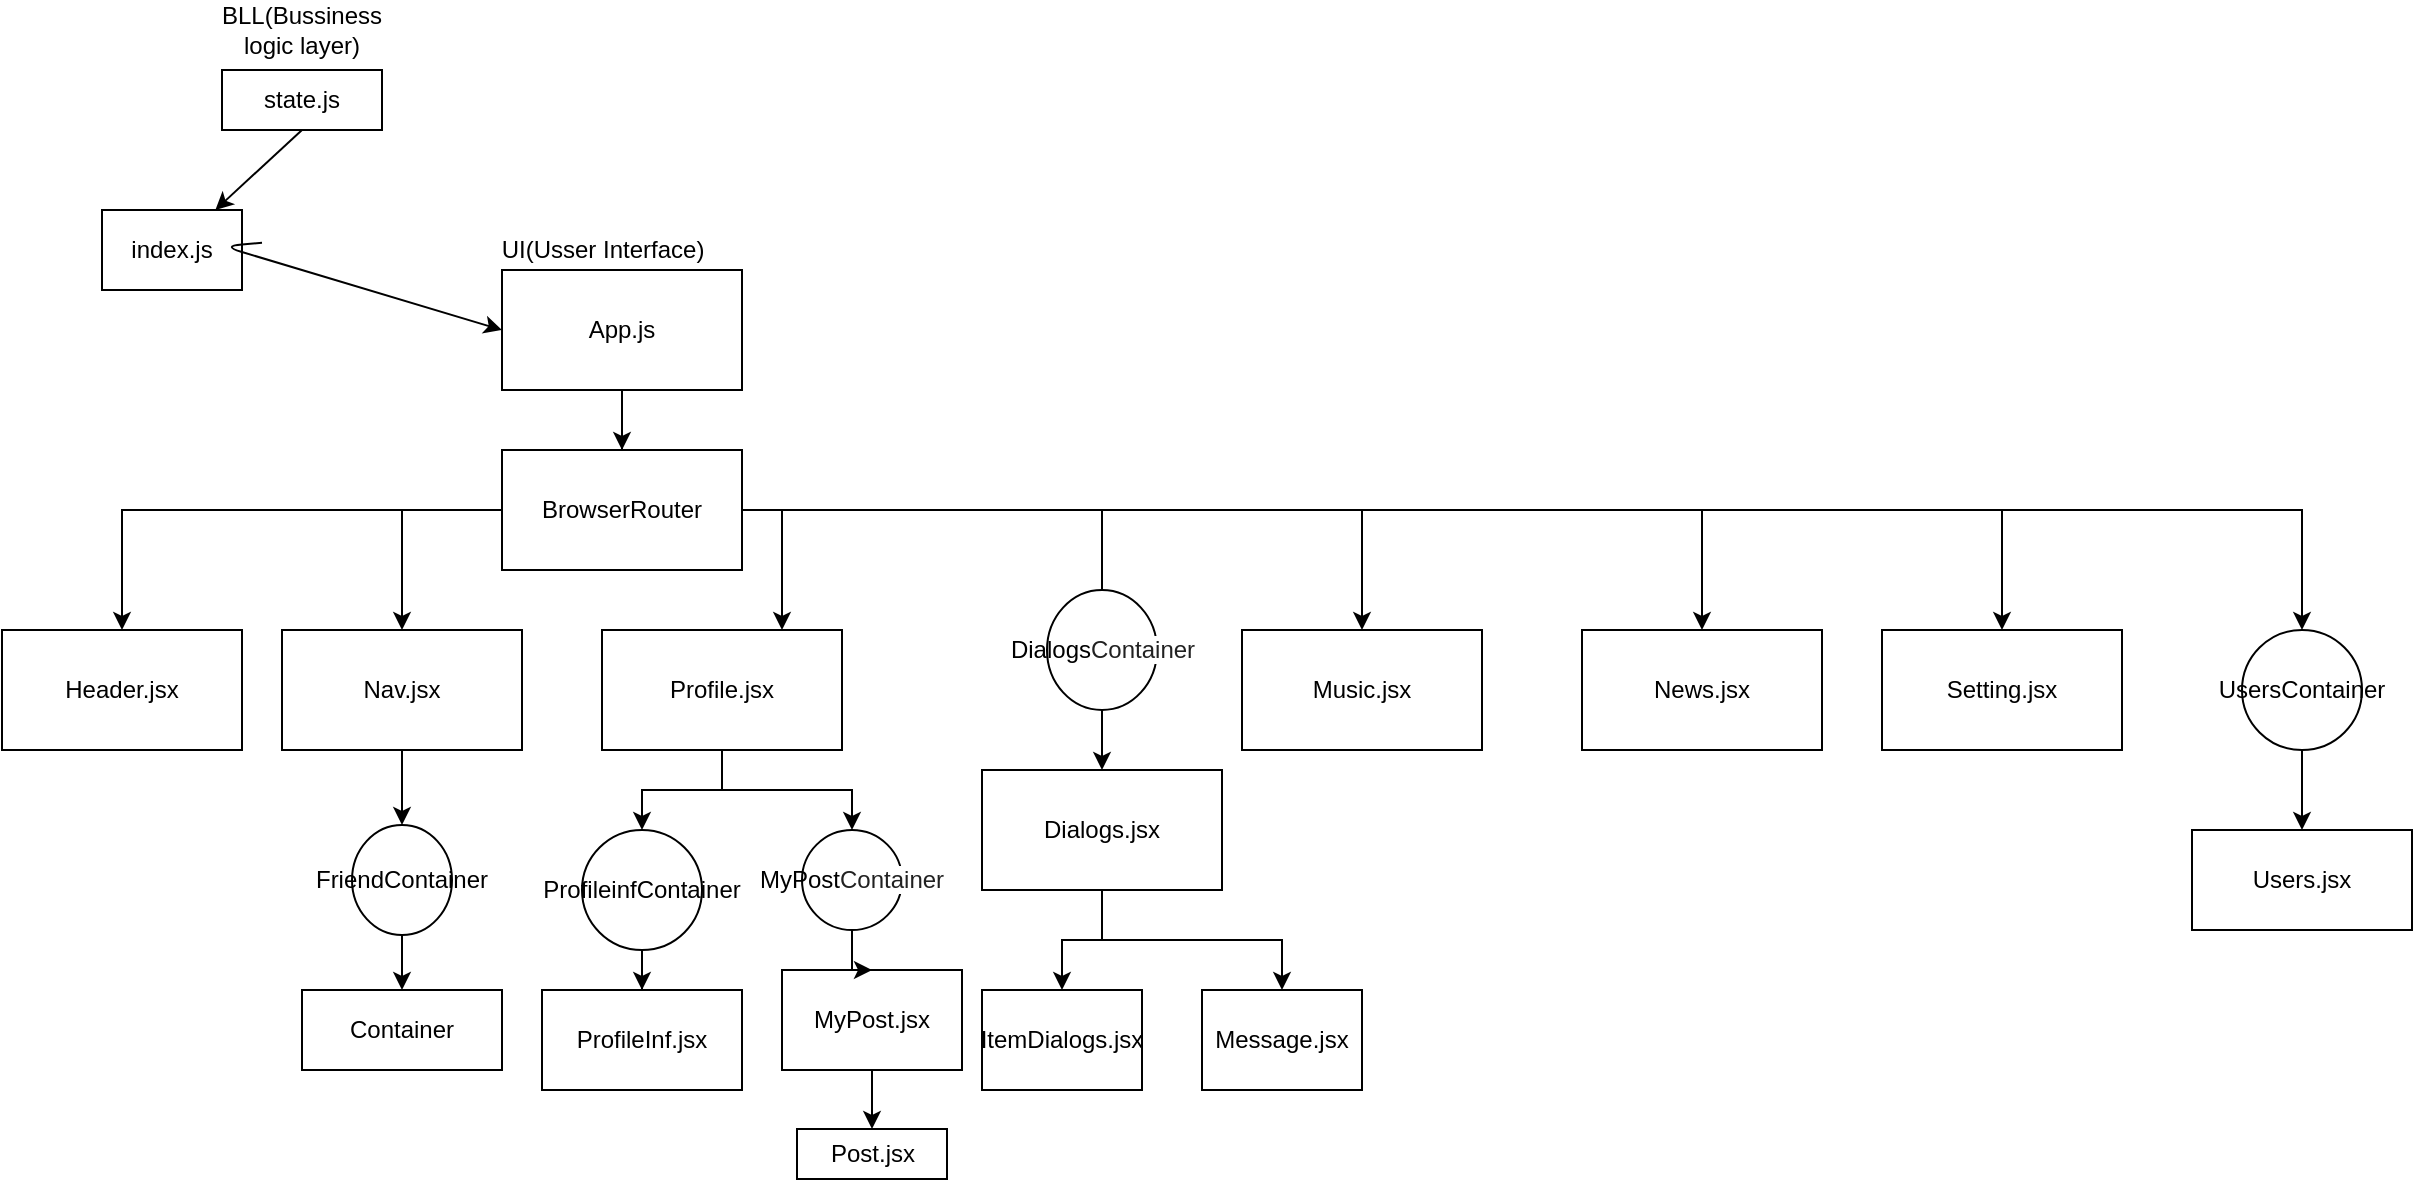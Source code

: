 <mxfile version="14.1.1" type="github">
  <diagram id="prtHgNgQTEPvFCAcTncT" name="Page-1">
    <mxGraphModel dx="1020" dy="1772" grid="1" gridSize="10" guides="1" tooltips="1" connect="1" arrows="1" fold="1" page="1" pageScale="1" pageWidth="827" pageHeight="1169" math="0" shadow="0">
      <root>
        <mxCell id="0" />
        <mxCell id="1" parent="0" />
        <mxCell id="y3q0SapRuHp2MjYkqR5U-1" value="" style="rounded=0;whiteSpace=wrap;html=1;" parent="1" vertex="1">
          <mxGeometry x="80" y="100" width="70" height="40" as="geometry" />
        </mxCell>
        <mxCell id="y3q0SapRuHp2MjYkqR5U-2" value="index.js&lt;br&gt;" style="text;html=1;strokeColor=none;fillColor=none;align=center;verticalAlign=middle;whiteSpace=wrap;rounded=0;" parent="1" vertex="1">
          <mxGeometry x="70" y="100" width="90" height="40" as="geometry" />
        </mxCell>
        <mxCell id="y3q0SapRuHp2MjYkqR5U-3" value="" style="endArrow=classic;html=1;" parent="1" target="y3q0SapRuHp2MjYkqR5U-1" edge="1">
          <mxGeometry width="50" height="50" relative="1" as="geometry">
            <mxPoint x="180" y="60" as="sourcePoint" />
            <mxPoint x="180" y="110" as="targetPoint" />
          </mxGeometry>
        </mxCell>
        <mxCell id="y3q0SapRuHp2MjYkqR5U-4" value="" style="rounded=0;whiteSpace=wrap;html=1;" parent="1" vertex="1">
          <mxGeometry x="140" y="30" width="80" height="30" as="geometry" />
        </mxCell>
        <mxCell id="y3q0SapRuHp2MjYkqR5U-5" value="state.js" style="text;html=1;strokeColor=none;fillColor=none;align=center;verticalAlign=middle;whiteSpace=wrap;rounded=0;" parent="1" vertex="1">
          <mxGeometry x="160" y="35" width="40" height="20" as="geometry" />
        </mxCell>
        <mxCell id="y3q0SapRuHp2MjYkqR5U-9" value="BLL(Bussiness logic layer)" style="text;html=1;strokeColor=none;fillColor=none;align=center;verticalAlign=middle;whiteSpace=wrap;rounded=0;" parent="1" vertex="1">
          <mxGeometry x="160" width="40" height="20" as="geometry" />
        </mxCell>
        <mxCell id="y3q0SapRuHp2MjYkqR5U-13" value="" style="endArrow=classic;html=1;" parent="1" source="y3q0SapRuHp2MjYkqR5U-2" edge="1">
          <mxGeometry width="50" height="50" relative="1" as="geometry">
            <mxPoint x="300" y="160" as="sourcePoint" />
            <mxPoint x="280" y="160" as="targetPoint" />
            <Array as="points">
              <mxPoint x="140" y="118" />
            </Array>
          </mxGeometry>
        </mxCell>
        <mxCell id="y3q0SapRuHp2MjYkqR5U-17" value="" style="edgeStyle=orthogonalEdgeStyle;rounded=0;orthogonalLoop=1;jettySize=auto;html=1;" parent="1" source="y3q0SapRuHp2MjYkqR5U-14" target="y3q0SapRuHp2MjYkqR5U-16" edge="1">
          <mxGeometry relative="1" as="geometry" />
        </mxCell>
        <mxCell id="y3q0SapRuHp2MjYkqR5U-29" style="edgeStyle=orthogonalEdgeStyle;rounded=0;orthogonalLoop=1;jettySize=auto;html=1;" parent="1" source="y3q0SapRuHp2MjYkqR5U-14" target="y3q0SapRuHp2MjYkqR5U-24" edge="1">
          <mxGeometry relative="1" as="geometry">
            <Array as="points">
              <mxPoint x="340" y="250" />
              <mxPoint x="420" y="250" />
            </Array>
          </mxGeometry>
        </mxCell>
        <mxCell id="y3q0SapRuHp2MjYkqR5U-30" style="edgeStyle=orthogonalEdgeStyle;rounded=0;orthogonalLoop=1;jettySize=auto;html=1;entryX=0.5;entryY=0;entryDx=0;entryDy=0;" parent="1" source="y3q0SapRuHp2MjYkqR5U-14" target="y3q0SapRuHp2MjYkqR5U-27" edge="1">
          <mxGeometry relative="1" as="geometry">
            <mxPoint x="640" y="270" as="targetPoint" />
            <Array as="points">
              <mxPoint x="340" y="250" />
              <mxPoint x="710" y="250" />
            </Array>
          </mxGeometry>
        </mxCell>
        <mxCell id="y3q0SapRuHp2MjYkqR5U-32" style="edgeStyle=orthogonalEdgeStyle;rounded=0;orthogonalLoop=1;jettySize=auto;html=1;" parent="1" source="y3q0SapRuHp2MjYkqR5U-14" target="y3q0SapRuHp2MjYkqR5U-26" edge="1">
          <mxGeometry relative="1" as="geometry">
            <Array as="points">
              <mxPoint x="340" y="250" />
              <mxPoint x="880" y="250" />
            </Array>
          </mxGeometry>
        </mxCell>
        <mxCell id="y3q0SapRuHp2MjYkqR5U-33" style="edgeStyle=orthogonalEdgeStyle;rounded=0;orthogonalLoop=1;jettySize=auto;html=1;exitX=0.5;exitY=0;exitDx=0;exitDy=0;" parent="1" source="FSdcfc1j5I7u2E_vXr7w-6" target="y3q0SapRuHp2MjYkqR5U-28" edge="1">
          <mxGeometry relative="1" as="geometry">
            <Array as="points">
              <mxPoint x="580" y="250" />
              <mxPoint x="1030" y="250" />
            </Array>
          </mxGeometry>
        </mxCell>
        <mxCell id="y3q0SapRuHp2MjYkqR5U-14" value="" style="rounded=0;whiteSpace=wrap;html=1;" parent="1" vertex="1">
          <mxGeometry x="280" y="130" width="120" height="60" as="geometry" />
        </mxCell>
        <mxCell id="y3q0SapRuHp2MjYkqR5U-15" value="App.js" style="text;html=1;strokeColor=none;fillColor=none;align=center;verticalAlign=middle;whiteSpace=wrap;rounded=0;" parent="1" vertex="1">
          <mxGeometry x="320" y="150" width="40" height="20" as="geometry" />
        </mxCell>
        <mxCell id="y3q0SapRuHp2MjYkqR5U-20" style="edgeStyle=orthogonalEdgeStyle;rounded=0;orthogonalLoop=1;jettySize=auto;html=1;entryX=0.5;entryY=0;entryDx=0;entryDy=0;" parent="1" source="y3q0SapRuHp2MjYkqR5U-16" target="y3q0SapRuHp2MjYkqR5U-19" edge="1">
          <mxGeometry relative="1" as="geometry" />
        </mxCell>
        <mxCell id="y3q0SapRuHp2MjYkqR5U-22" style="edgeStyle=orthogonalEdgeStyle;rounded=0;orthogonalLoop=1;jettySize=auto;html=1;" parent="1" source="y3q0SapRuHp2MjYkqR5U-16" target="y3q0SapRuHp2MjYkqR5U-21" edge="1">
          <mxGeometry relative="1" as="geometry">
            <Array as="points">
              <mxPoint x="230" y="250" />
            </Array>
          </mxGeometry>
        </mxCell>
        <mxCell id="KFhiycfGFTeMx05cPoby-7" style="edgeStyle=orthogonalEdgeStyle;rounded=0;orthogonalLoop=1;jettySize=auto;html=1;entryX=0.5;entryY=0;entryDx=0;entryDy=0;" edge="1" parent="1" source="y3q0SapRuHp2MjYkqR5U-16" target="KFhiycfGFTeMx05cPoby-5">
          <mxGeometry relative="1" as="geometry" />
        </mxCell>
        <mxCell id="y3q0SapRuHp2MjYkqR5U-16" value="BrowserRouter" style="whiteSpace=wrap;html=1;" parent="1" vertex="1">
          <mxGeometry x="280" y="220" width="120" height="60" as="geometry" />
        </mxCell>
        <mxCell id="y3q0SapRuHp2MjYkqR5U-19" value="Header.jsx" style="whiteSpace=wrap;html=1;" parent="1" vertex="1">
          <mxGeometry x="30" y="310" width="120" height="60" as="geometry" />
        </mxCell>
        <mxCell id="FSdcfc1j5I7u2E_vXr7w-10" style="edgeStyle=orthogonalEdgeStyle;rounded=0;orthogonalLoop=1;jettySize=auto;html=1;entryX=0.5;entryY=0;entryDx=0;entryDy=0;" parent="1" source="y3q0SapRuHp2MjYkqR5U-21" target="FSdcfc1j5I7u2E_vXr7w-9" edge="1">
          <mxGeometry relative="1" as="geometry" />
        </mxCell>
        <mxCell id="y3q0SapRuHp2MjYkqR5U-21" value="Nav.jsx" style="whiteSpace=wrap;html=1;" parent="1" vertex="1">
          <mxGeometry x="170" y="310" width="120" height="60" as="geometry" />
        </mxCell>
        <mxCell id="y3q0SapRuHp2MjYkqR5U-36" style="edgeStyle=orthogonalEdgeStyle;rounded=0;orthogonalLoop=1;jettySize=auto;html=1;entryX=0.5;entryY=0;entryDx=0;entryDy=0;" parent="1" source="y3q0SapRuHp2MjYkqR5U-24" target="KFhiycfGFTeMx05cPoby-2" edge="1">
          <mxGeometry relative="1" as="geometry">
            <mxPoint x="360" y="415" as="targetPoint" />
          </mxGeometry>
        </mxCell>
        <mxCell id="y3q0SapRuHp2MjYkqR5U-37" style="edgeStyle=orthogonalEdgeStyle;rounded=0;orthogonalLoop=1;jettySize=auto;html=1;exitX=0.5;exitY=1;exitDx=0;exitDy=0;" parent="1" source="y3q0SapRuHp2MjYkqR5U-24" target="FSdcfc1j5I7u2E_vXr7w-1" edge="1">
          <mxGeometry relative="1" as="geometry">
            <mxPoint x="460" y="390" as="targetPoint" />
          </mxGeometry>
        </mxCell>
        <mxCell id="y3q0SapRuHp2MjYkqR5U-24" value="Profile.jsx" style="whiteSpace=wrap;html=1;" parent="1" vertex="1">
          <mxGeometry x="330" y="310" width="120" height="60" as="geometry" />
        </mxCell>
        <mxCell id="y3q0SapRuHp2MjYkqR5U-43" style="edgeStyle=orthogonalEdgeStyle;rounded=0;orthogonalLoop=1;jettySize=auto;html=1;entryX=0.5;entryY=0;entryDx=0;entryDy=0;" parent="1" source="y3q0SapRuHp2MjYkqR5U-25" target="y3q0SapRuHp2MjYkqR5U-40" edge="1">
          <mxGeometry relative="1" as="geometry" />
        </mxCell>
        <mxCell id="y3q0SapRuHp2MjYkqR5U-46" style="edgeStyle=orthogonalEdgeStyle;rounded=0;orthogonalLoop=1;jettySize=auto;html=1;entryX=0.5;entryY=0;entryDx=0;entryDy=0;" parent="1" source="y3q0SapRuHp2MjYkqR5U-25" target="y3q0SapRuHp2MjYkqR5U-41" edge="1">
          <mxGeometry relative="1" as="geometry">
            <mxPoint x="610" y="410" as="targetPoint" />
          </mxGeometry>
        </mxCell>
        <mxCell id="y3q0SapRuHp2MjYkqR5U-25" value="Dialogs.jsx" style="whiteSpace=wrap;html=1;" parent="1" vertex="1">
          <mxGeometry x="520" y="380" width="120" height="60" as="geometry" />
        </mxCell>
        <mxCell id="y3q0SapRuHp2MjYkqR5U-26" value="News.jsx" style="whiteSpace=wrap;html=1;" parent="1" vertex="1">
          <mxGeometry x="820" y="310" width="120" height="60" as="geometry" />
        </mxCell>
        <mxCell id="y3q0SapRuHp2MjYkqR5U-27" value="Music.jsx" style="whiteSpace=wrap;html=1;" parent="1" vertex="1">
          <mxGeometry x="650" y="310" width="120" height="60" as="geometry" />
        </mxCell>
        <mxCell id="y3q0SapRuHp2MjYkqR5U-28" value="Setting.jsx" style="whiteSpace=wrap;html=1;" parent="1" vertex="1">
          <mxGeometry x="970" y="310" width="120" height="60" as="geometry" />
        </mxCell>
        <mxCell id="y3q0SapRuHp2MjYkqR5U-34" value="ProfileInf.jsx" style="rounded=0;whiteSpace=wrap;html=1;" parent="1" vertex="1">
          <mxGeometry x="300" y="490" width="100" height="50" as="geometry" />
        </mxCell>
        <mxCell id="y3q0SapRuHp2MjYkqR5U-39" style="edgeStyle=orthogonalEdgeStyle;rounded=0;orthogonalLoop=1;jettySize=auto;html=1;" parent="1" source="y3q0SapRuHp2MjYkqR5U-35" target="y3q0SapRuHp2MjYkqR5U-38" edge="1">
          <mxGeometry relative="1" as="geometry" />
        </mxCell>
        <mxCell id="y3q0SapRuHp2MjYkqR5U-35" value="MyPost.jsx" style="whiteSpace=wrap;html=1;" parent="1" vertex="1">
          <mxGeometry x="420" y="480" width="90" height="50" as="geometry" />
        </mxCell>
        <mxCell id="y3q0SapRuHp2MjYkqR5U-38" value="Post.jsx&lt;br&gt;" style="whiteSpace=wrap;html=1;" parent="1" vertex="1">
          <mxGeometry x="427.5" y="559.5" width="75" height="25" as="geometry" />
        </mxCell>
        <mxCell id="y3q0SapRuHp2MjYkqR5U-40" value="ItemDialogs.jsx" style="whiteSpace=wrap;html=1;" parent="1" vertex="1">
          <mxGeometry x="520" y="490" width="80" height="50" as="geometry" />
        </mxCell>
        <mxCell id="y3q0SapRuHp2MjYkqR5U-41" value="Message.jsx" style="whiteSpace=wrap;html=1;" parent="1" vertex="1">
          <mxGeometry x="630" y="490" width="80" height="50" as="geometry" />
        </mxCell>
        <mxCell id="oOJqsWEHcOqZVLE7p5k9-1" value="UI(Usser Interface)" style="text;html=1;align=center;verticalAlign=middle;resizable=0;points=[];autosize=1;" parent="1" vertex="1">
          <mxGeometry x="270" y="110" width="120" height="20" as="geometry" />
        </mxCell>
        <mxCell id="FSdcfc1j5I7u2E_vXr7w-5" style="edgeStyle=orthogonalEdgeStyle;rounded=0;orthogonalLoop=1;jettySize=auto;html=1;entryX=0.5;entryY=0;entryDx=0;entryDy=0;" parent="1" source="FSdcfc1j5I7u2E_vXr7w-1" target="y3q0SapRuHp2MjYkqR5U-35" edge="1">
          <mxGeometry relative="1" as="geometry" />
        </mxCell>
        <mxCell id="FSdcfc1j5I7u2E_vXr7w-1" value="MyPost&lt;span style=&quot;color: rgba(0 , 0 , 0 , 0.87) ; background-color: rgb(255 , 255 , 255)&quot;&gt;&lt;font style=&quot;font-size: 12px&quot;&gt;Container&lt;/font&gt;&lt;/span&gt;" style="ellipse;whiteSpace=wrap;html=1;aspect=fixed;" parent="1" vertex="1">
          <mxGeometry x="430" y="410" width="50" height="50" as="geometry" />
        </mxCell>
        <mxCell id="FSdcfc1j5I7u2E_vXr7w-8" style="edgeStyle=orthogonalEdgeStyle;rounded=0;orthogonalLoop=1;jettySize=auto;html=1;" parent="1" source="FSdcfc1j5I7u2E_vXr7w-6" target="y3q0SapRuHp2MjYkqR5U-25" edge="1">
          <mxGeometry relative="1" as="geometry" />
        </mxCell>
        <mxCell id="FSdcfc1j5I7u2E_vXr7w-6" value="&lt;font style=&quot;font-size: 12px&quot;&gt;Dialogs&lt;span style=&quot;color: rgba(0 , 0 , 0 , 0.87) ; background-color: rgb(255 , 255 , 255)&quot;&gt;&lt;font style=&quot;font-size: 12px&quot;&gt;Containe&lt;/font&gt;&lt;/span&gt;&lt;span style=&quot;color: rgba(0 , 0 , 0 , 0.87) ; background-color: rgb(255 , 255 , 255)&quot;&gt;r&lt;/span&gt;&lt;/font&gt;" style="ellipse;whiteSpace=wrap;html=1;" parent="1" vertex="1">
          <mxGeometry x="552.5" y="290" width="55" height="60" as="geometry" />
        </mxCell>
        <mxCell id="FSdcfc1j5I7u2E_vXr7w-15" style="edgeStyle=orthogonalEdgeStyle;rounded=0;orthogonalLoop=1;jettySize=auto;html=1;entryX=0.5;entryY=0;entryDx=0;entryDy=0;" parent="1" source="FSdcfc1j5I7u2E_vXr7w-9" target="FSdcfc1j5I7u2E_vXr7w-11" edge="1">
          <mxGeometry relative="1" as="geometry" />
        </mxCell>
        <mxCell id="FSdcfc1j5I7u2E_vXr7w-9" value="FriendContainer" style="ellipse;whiteSpace=wrap;html=1;" parent="1" vertex="1">
          <mxGeometry x="205" y="407.5" width="50" height="55" as="geometry" />
        </mxCell>
        <mxCell id="FSdcfc1j5I7u2E_vXr7w-11" value="Container" style="whiteSpace=wrap;html=1;" parent="1" vertex="1">
          <mxGeometry x="180" y="490" width="100" height="40" as="geometry" />
        </mxCell>
        <mxCell id="KFhiycfGFTeMx05cPoby-3" style="edgeStyle=orthogonalEdgeStyle;rounded=0;orthogonalLoop=1;jettySize=auto;html=1;entryX=0.5;entryY=0;entryDx=0;entryDy=0;" edge="1" parent="1" source="KFhiycfGFTeMx05cPoby-2" target="y3q0SapRuHp2MjYkqR5U-34">
          <mxGeometry relative="1" as="geometry" />
        </mxCell>
        <mxCell id="KFhiycfGFTeMx05cPoby-2" value="ProfileinfContainer" style="ellipse;whiteSpace=wrap;html=1;" vertex="1" parent="1">
          <mxGeometry x="320" y="410" width="60" height="60" as="geometry" />
        </mxCell>
        <mxCell id="KFhiycfGFTeMx05cPoby-4" value="Users.jsx&lt;br&gt;" style="whiteSpace=wrap;html=1;" vertex="1" parent="1">
          <mxGeometry x="1125" y="410" width="110" height="50" as="geometry" />
        </mxCell>
        <mxCell id="KFhiycfGFTeMx05cPoby-6" style="edgeStyle=orthogonalEdgeStyle;rounded=0;orthogonalLoop=1;jettySize=auto;html=1;entryX=0.5;entryY=0;entryDx=0;entryDy=0;" edge="1" parent="1" source="KFhiycfGFTeMx05cPoby-5" target="KFhiycfGFTeMx05cPoby-4">
          <mxGeometry relative="1" as="geometry" />
        </mxCell>
        <mxCell id="KFhiycfGFTeMx05cPoby-5" value="UsersContainer" style="ellipse;whiteSpace=wrap;html=1;" vertex="1" parent="1">
          <mxGeometry x="1150" y="310" width="60" height="60" as="geometry" />
        </mxCell>
      </root>
    </mxGraphModel>
  </diagram>
</mxfile>
